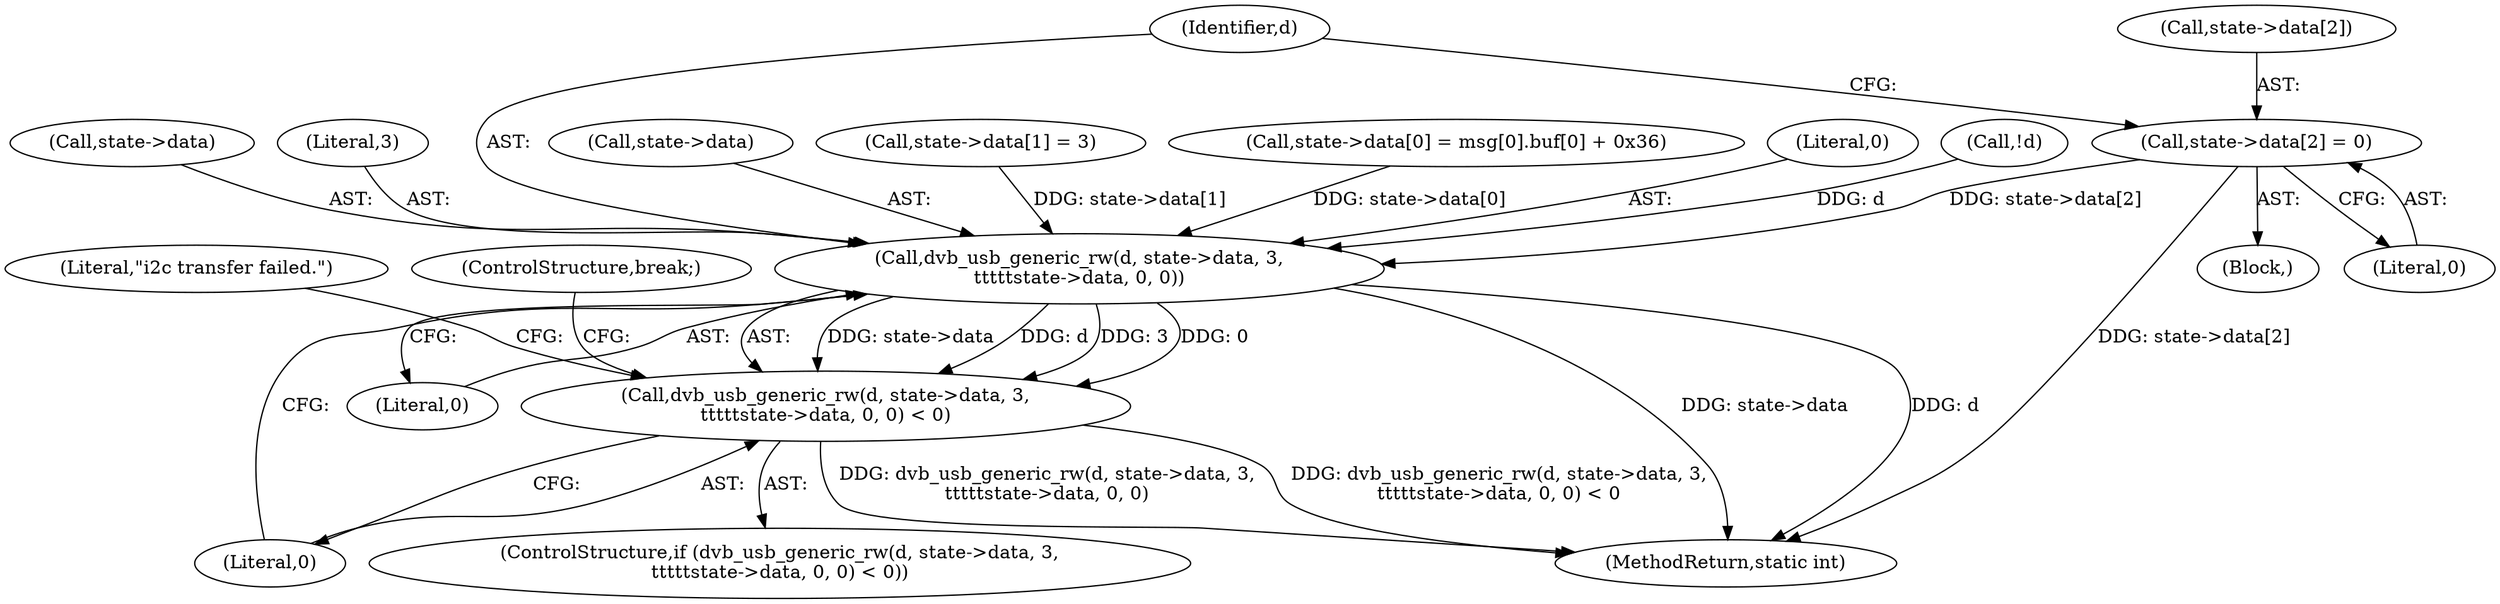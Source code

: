 digraph "0_linux_606142af57dad981b78707234cfbd15f9f7b7125_1@array" {
"1000186" [label="(Call,state->data[2] = 0)"];
"1000195" [label="(Call,dvb_usb_generic_rw(d, state->data, 3,\n\t\t\t\t\tstate->data, 0, 0))"];
"1000194" [label="(Call,dvb_usb_generic_rw(d, state->data, 3,\n\t\t\t\t\tstate->data, 0, 0) < 0)"];
"1000186" [label="(Call,state->data[2] = 0)"];
"1000162" [label="(Block,)"];
"1000205" [label="(Literal,0)"];
"1000196" [label="(Identifier,d)"];
"1000204" [label="(Literal,0)"];
"1000114" [label="(Call,!d)"];
"1000208" [label="(Literal,\"i2c transfer failed.\")"];
"1000193" [label="(ControlStructure,if (dvb_usb_generic_rw(d, state->data, 3,\n\t\t\t\t\tstate->data, 0, 0) < 0))"];
"1000192" [label="(Literal,0)"];
"1000451" [label="(MethodReturn,static int)"];
"1000206" [label="(Literal,0)"];
"1000201" [label="(Call,state->data)"];
"1000179" [label="(Call,state->data[1] = 3)"];
"1000209" [label="(ControlStructure,break;)"];
"1000195" [label="(Call,dvb_usb_generic_rw(d, state->data, 3,\n\t\t\t\t\tstate->data, 0, 0))"];
"1000164" [label="(Call,state->data[0] = msg[0].buf[0] + 0x36)"];
"1000197" [label="(Call,state->data)"];
"1000187" [label="(Call,state->data[2])"];
"1000200" [label="(Literal,3)"];
"1000194" [label="(Call,dvb_usb_generic_rw(d, state->data, 3,\n\t\t\t\t\tstate->data, 0, 0) < 0)"];
"1000186" -> "1000162"  [label="AST: "];
"1000186" -> "1000192"  [label="CFG: "];
"1000187" -> "1000186"  [label="AST: "];
"1000192" -> "1000186"  [label="AST: "];
"1000196" -> "1000186"  [label="CFG: "];
"1000186" -> "1000451"  [label="DDG: state->data[2]"];
"1000186" -> "1000195"  [label="DDG: state->data[2]"];
"1000195" -> "1000194"  [label="AST: "];
"1000195" -> "1000205"  [label="CFG: "];
"1000196" -> "1000195"  [label="AST: "];
"1000197" -> "1000195"  [label="AST: "];
"1000200" -> "1000195"  [label="AST: "];
"1000201" -> "1000195"  [label="AST: "];
"1000204" -> "1000195"  [label="AST: "];
"1000205" -> "1000195"  [label="AST: "];
"1000206" -> "1000195"  [label="CFG: "];
"1000195" -> "1000451"  [label="DDG: d"];
"1000195" -> "1000451"  [label="DDG: state->data"];
"1000195" -> "1000194"  [label="DDG: state->data"];
"1000195" -> "1000194"  [label="DDG: d"];
"1000195" -> "1000194"  [label="DDG: 3"];
"1000195" -> "1000194"  [label="DDG: 0"];
"1000114" -> "1000195"  [label="DDG: d"];
"1000179" -> "1000195"  [label="DDG: state->data[1]"];
"1000164" -> "1000195"  [label="DDG: state->data[0]"];
"1000194" -> "1000193"  [label="AST: "];
"1000194" -> "1000206"  [label="CFG: "];
"1000206" -> "1000194"  [label="AST: "];
"1000208" -> "1000194"  [label="CFG: "];
"1000209" -> "1000194"  [label="CFG: "];
"1000194" -> "1000451"  [label="DDG: dvb_usb_generic_rw(d, state->data, 3,\n\t\t\t\t\tstate->data, 0, 0) < 0"];
"1000194" -> "1000451"  [label="DDG: dvb_usb_generic_rw(d, state->data, 3,\n\t\t\t\t\tstate->data, 0, 0)"];
}
